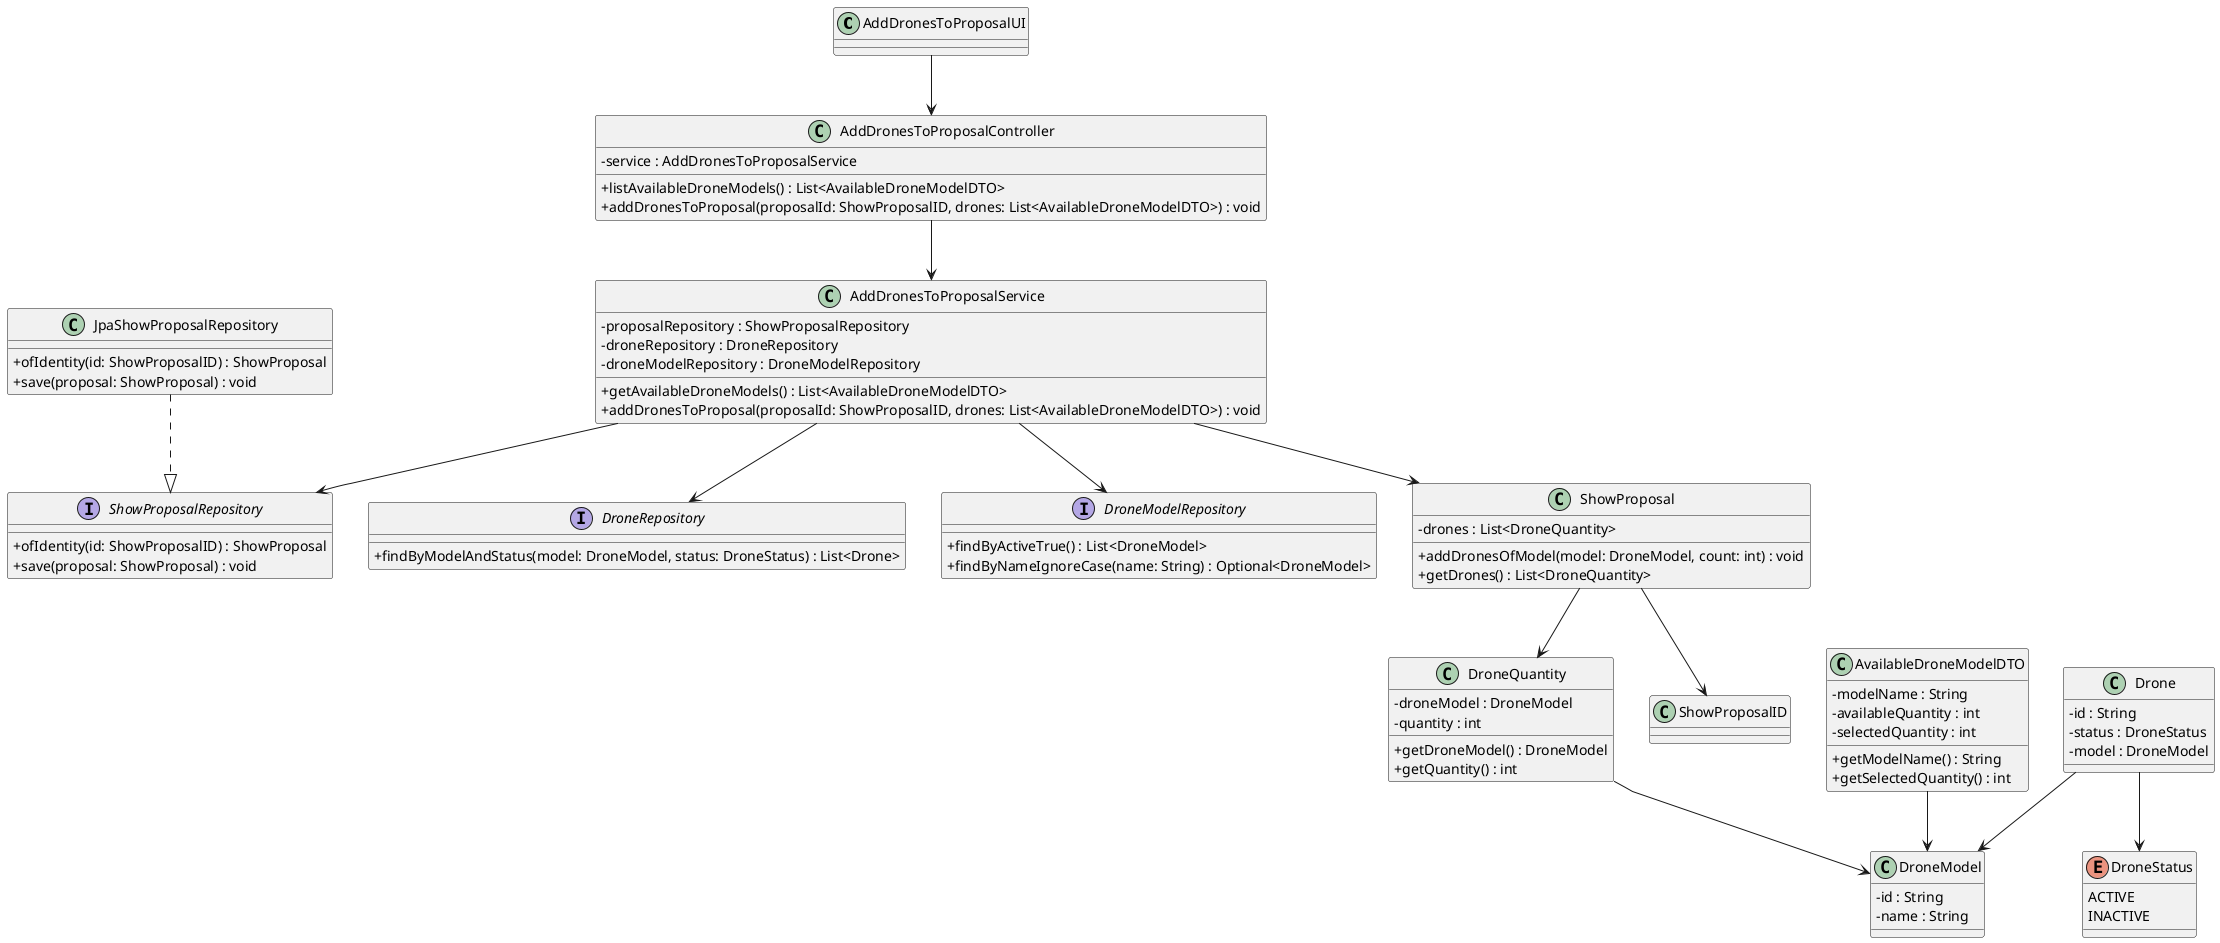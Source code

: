 @startuml
skinparam packageStyle rectangle
skinparam shadowing false
skinparam linetype polyline
skinparam classAttributeIconSize 0

class AddDronesToProposalUI {
}

class AddDronesToProposalController {
  - service : AddDronesToProposalService
  + listAvailableDroneModels() : List<AvailableDroneModelDTO>
  + addDronesToProposal(proposalId: ShowProposalID, drones: List<AvailableDroneModelDTO>) : void
}

class AddDronesToProposalService {
  - proposalRepository : ShowProposalRepository
  - droneRepository : DroneRepository
  - droneModelRepository : DroneModelRepository
  + getAvailableDroneModels() : List<AvailableDroneModelDTO>
  + addDronesToProposal(proposalId: ShowProposalID, drones: List<AvailableDroneModelDTO>) : void
}

interface ShowProposalRepository {
  + ofIdentity(id: ShowProposalID) : ShowProposal
  + save(proposal: ShowProposal) : void
}

class JpaShowProposalRepository {
  + ofIdentity(id: ShowProposalID) : ShowProposal
  + save(proposal: ShowProposal) : void
}

interface DroneRepository {
  + findByModelAndStatus(model: DroneModel, status: DroneStatus) : List<Drone>
}

interface DroneModelRepository {
  + findByActiveTrue() : List<DroneModel>
  + findByNameIgnoreCase(name: String) : Optional<DroneModel>
}

class AvailableDroneModelDTO {
  - modelName : String
  - availableQuantity : int
  - selectedQuantity : int
  + getModelName() : String
  + getSelectedQuantity() : int
}

class ShowProposal {
  - drones : List<DroneQuantity>
  + addDronesOfModel(model: DroneModel, count: int) : void
  + getDrones() : List<DroneQuantity>
}

class DroneQuantity {
  - droneModel : DroneModel
  - quantity : int
  + getDroneModel() : DroneModel
  + getQuantity() : int
}

class DroneModel {
  - id : String
  - name : String
}

class Drone {
  - id : String
  - status : DroneStatus
  - model : DroneModel
}

enum DroneStatus {
  ACTIVE
  INACTIVE
}

class ShowProposalID

AddDronesToProposalUI --> AddDronesToProposalController
AddDronesToProposalController --> AddDronesToProposalService
AddDronesToProposalService --> ShowProposalRepository
JpaShowProposalRepository ..|> ShowProposalRepository
AddDronesToProposalService --> DroneModelRepository
AddDronesToProposalService --> DroneRepository
AddDronesToProposalService --> ShowProposal
ShowProposal --> ShowProposalID
ShowProposal --> DroneQuantity
DroneQuantity --> DroneModel
Drone --> DroneModel
Drone --> DroneStatus
AvailableDroneModelDTO --> DroneModel

@enduml
